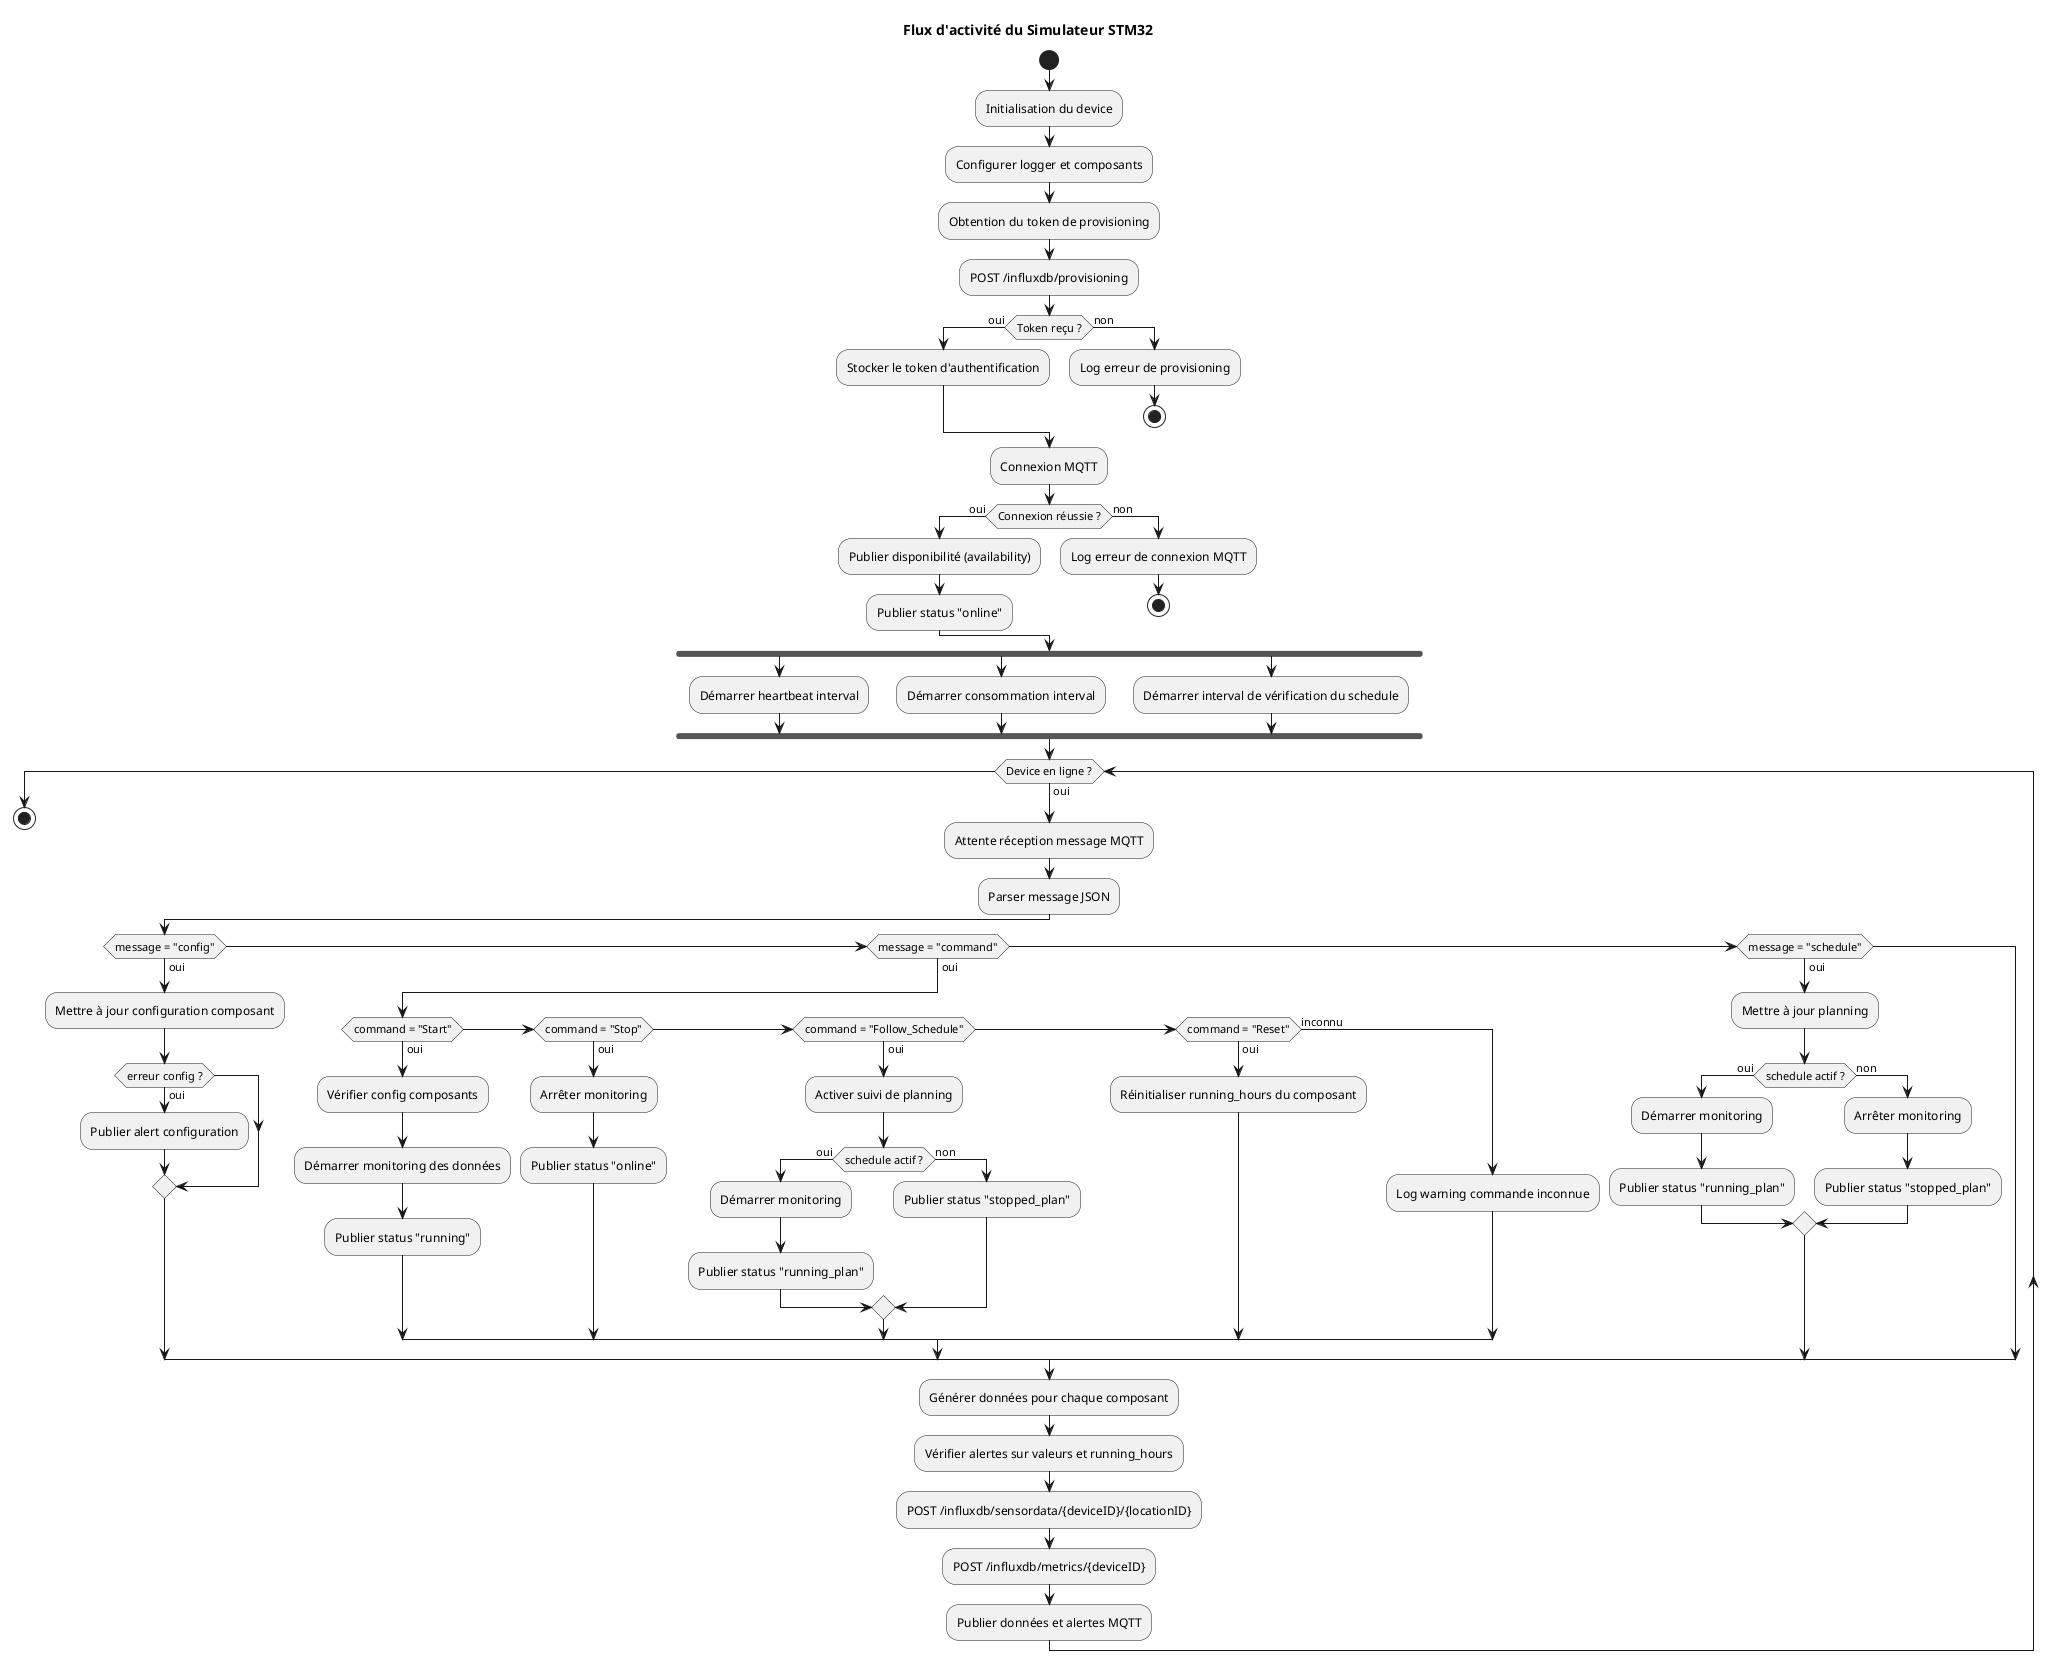 @startuml STM32_Activity_Updated

title Flux d'activité du Simulateur STM32

start

:Initialisation du device;
:Configurer logger et composants;

:Obtention du token de provisioning;
:POST /influxdb/provisioning;
if (Token reçu ?) then (oui)
    :Stocker le token d'authentification;
else (non)
    :Log erreur de provisioning;
    stop
endif

:Connexion MQTT;

if (Connexion réussie ?) then (oui)
    :Publier disponibilité (availability);
    :Publier status "online";
else (non)
    :Log erreur de connexion MQTT;
    stop
endif

fork
    :Démarrer heartbeat interval;
fork again
    :Démarrer consommation interval;
fork again
    :Démarrer interval de vérification du schedule;
end fork

while (Device en ligne ?) is (oui)
    :Attente réception message MQTT;
    :Parser message JSON;

    if (message = "config") then (oui)
        :Mettre à jour configuration composant;
        if (erreur config ?) then (oui)
            :Publier alert configuration;
        endif
    elseif (message = "command") then (oui)
        if (command = "Start") then (oui)
            :Vérifier config composants;
            :Démarrer monitoring des données;
            :Publier status "running";
        elseif (command = "Stop") then (oui)
            :Arrêter monitoring;
            :Publier status "online";
        elseif (command = "Follow_Schedule") then (oui)
            :Activer suivi de planning;
            if (schedule actif ?) then (oui)
                :Démarrer monitoring;
                :Publier status "running_plan";
            else (non)
                :Publier status "stopped_plan";
            endif
        elseif (command = "Reset") then (oui)
            :Réinitialiser running_hours du composant;
        else (inconnu)
            :Log warning commande inconnue;
        endif
    elseif (message = "schedule") then (oui)
        :Mettre à jour planning;
        if (schedule actif ?) then (oui)
            :Démarrer monitoring;
            :Publier status "running_plan";
        else (non)
            :Arrêter monitoring;
            :Publier status "stopped_plan";
        endif
    endif

    :Générer données pour chaque composant;
    :Vérifier alertes sur valeurs et running_hours;

    :POST /influxdb/sensordata/{deviceID}/{locationID};
    :POST /influxdb/metrics/{deviceID};

    :Publier données et alertes MQTT;
endwhile

stop

@enduml